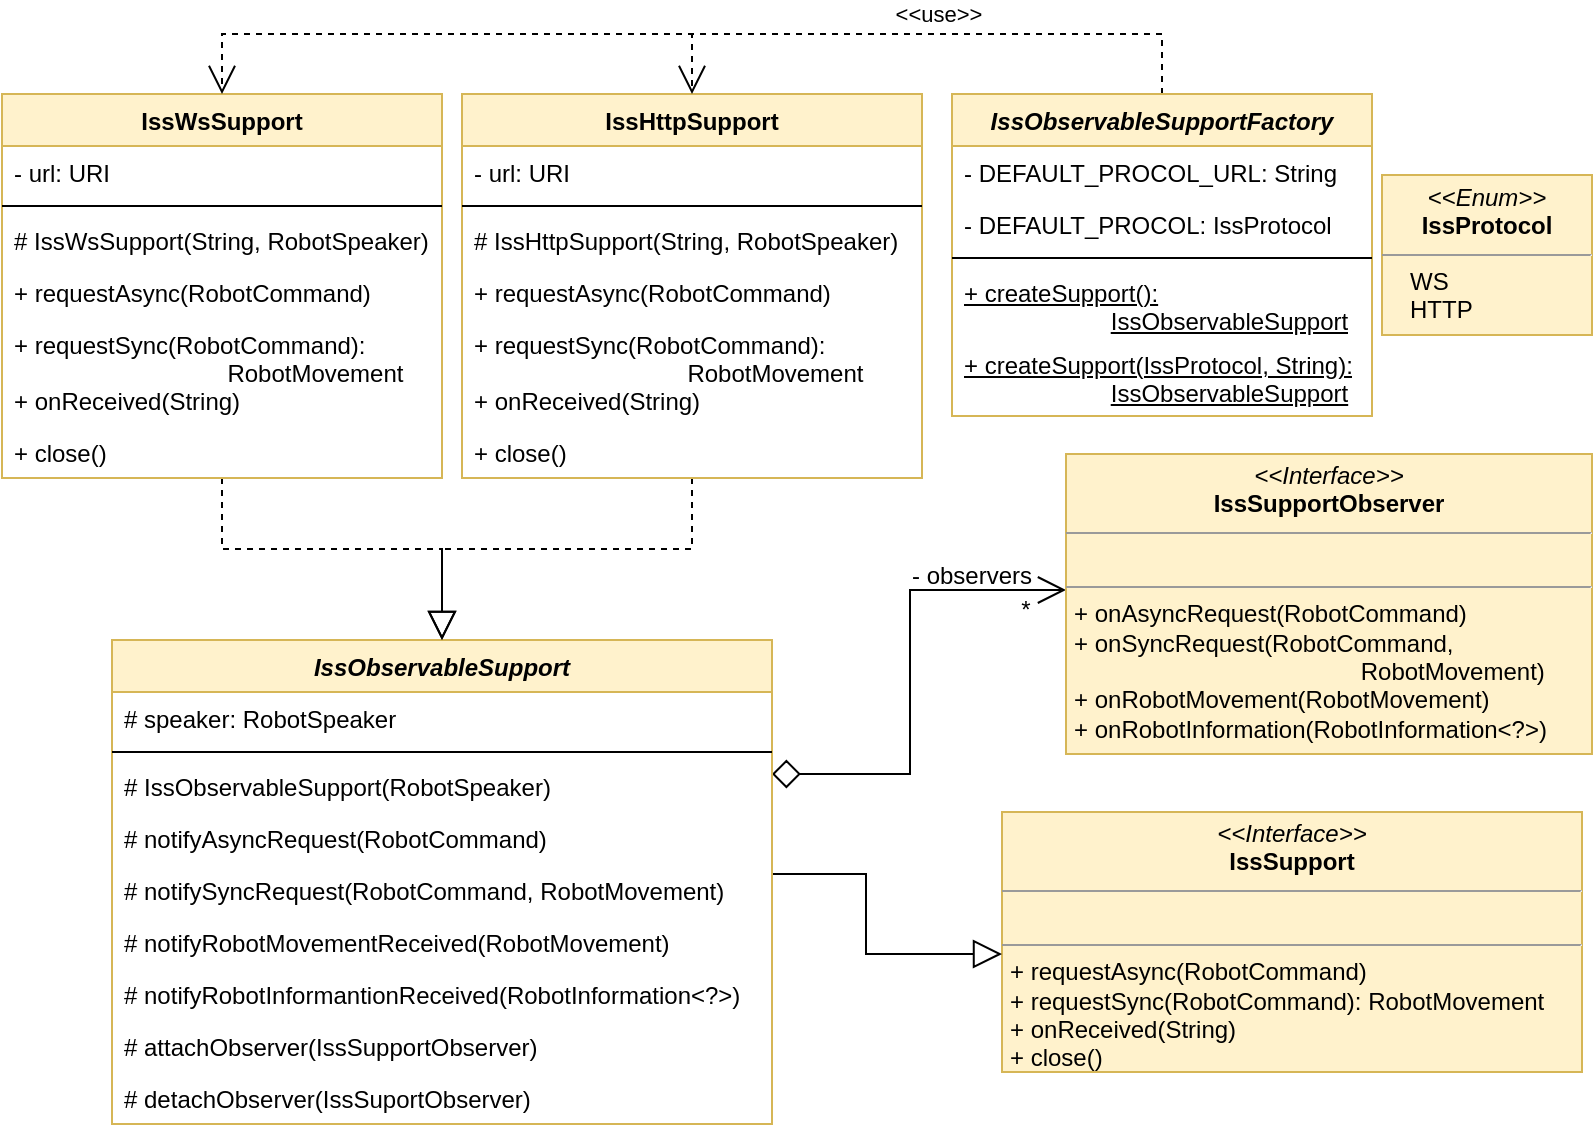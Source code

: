 <mxfile version="14.4.3" type="device"><diagram id="R_gUm4AxJf5KLOz__f7W" name="Pagina-1"><mxGraphModel dx="852" dy="494" grid="1" gridSize="10" guides="1" tooltips="1" connect="1" arrows="1" fold="1" page="1" pageScale="1" pageWidth="827" pageHeight="1169" math="0" shadow="0"><root><mxCell id="0"/><mxCell id="1" parent="0"/><mxCell id="rpMKEjfXMWmyA2QaYsnu-1" value="&lt;p style=&quot;margin: 0px ; margin-top: 4px ; text-align: center&quot;&gt;&lt;i&gt;&amp;lt;&amp;lt;Interface&amp;gt;&amp;gt;&lt;/i&gt;&lt;br&gt;&lt;b&gt;IssSupport&lt;/b&gt;&lt;/p&gt;&lt;hr size=&quot;1&quot;&gt;&lt;p style=&quot;margin: 0px ; margin-left: 4px&quot;&gt;&lt;br&gt;&lt;/p&gt;&lt;hr size=&quot;1&quot;&gt;&lt;p style=&quot;margin: 0px ; margin-left: 4px&quot;&gt;+ requestAsync(RobotCommand)&lt;/p&gt;&lt;p style=&quot;margin: 0px ; margin-left: 4px&quot;&gt;+ requestSync(RobotCommand): RobotMovement&lt;/p&gt;&lt;p style=&quot;margin: 0px ; margin-left: 4px&quot;&gt;+ onReceived(String)&lt;/p&gt;&lt;p style=&quot;margin: 0px ; margin-left: 4px&quot;&gt;+ close()&lt;/p&gt;" style="verticalAlign=top;align=left;overflow=fill;fontSize=12;fontFamily=Helvetica;html=1;fillColor=#fff2cc;strokeColor=#d6b656;" parent="1" vertex="1"><mxGeometry x="515" y="419" width="290" height="130" as="geometry"/></mxCell><mxCell id="rpMKEjfXMWmyA2QaYsnu-12" style="edgeStyle=orthogonalEdgeStyle;rounded=0;orthogonalLoop=1;jettySize=auto;html=1;endSize=12;endArrow=block;endFill=0;" parent="1" source="rpMKEjfXMWmyA2QaYsnu-3" target="rpMKEjfXMWmyA2QaYsnu-1" edge="1"><mxGeometry relative="1" as="geometry"><Array as="points"><mxPoint x="447" y="450"/><mxPoint x="447" y="490"/></Array></mxGeometry></mxCell><mxCell id="rpMKEjfXMWmyA2QaYsnu-33" style="edgeStyle=orthogonalEdgeStyle;rounded=0;orthogonalLoop=1;jettySize=auto;html=1;endArrow=open;endFill=0;endSize=12;startSize=12;startArrow=diamond;startFill=0;" parent="1" source="rpMKEjfXMWmyA2QaYsnu-3" target="rpMKEjfXMWmyA2QaYsnu-32" edge="1"><mxGeometry relative="1" as="geometry"><Array as="points"><mxPoint x="469" y="400"/><mxPoint x="469" y="308"/></Array></mxGeometry></mxCell><mxCell id="rpMKEjfXMWmyA2QaYsnu-3" value="IssObservableSupport" style="swimlane;fontStyle=3;align=center;verticalAlign=top;childLayout=stackLayout;horizontal=1;startSize=26;horizontalStack=0;resizeParent=1;resizeParentMax=0;resizeLast=0;collapsible=1;marginBottom=0;fillColor=#fff2cc;strokeColor=#d6b656;" parent="1" vertex="1"><mxGeometry x="70" y="333" width="330" height="242" as="geometry"/></mxCell><mxCell id="LuhcSX0JmYKnIqEp5u7v-9" value="# speaker: RobotSpeaker" style="text;strokeColor=none;fillColor=none;align=left;verticalAlign=top;spacingLeft=4;spacingRight=4;overflow=hidden;rotatable=0;points=[[0,0.5],[1,0.5]];portConstraint=eastwest;" parent="rpMKEjfXMWmyA2QaYsnu-3" vertex="1"><mxGeometry y="26" width="330" height="26" as="geometry"/></mxCell><mxCell id="rpMKEjfXMWmyA2QaYsnu-5" value="" style="line;strokeWidth=1;fillColor=none;align=left;verticalAlign=middle;spacingTop=-1;spacingLeft=3;spacingRight=3;rotatable=0;labelPosition=right;points=[];portConstraint=eastwest;" parent="rpMKEjfXMWmyA2QaYsnu-3" vertex="1"><mxGeometry y="52" width="330" height="8" as="geometry"/></mxCell><mxCell id="LuhcSX0JmYKnIqEp5u7v-4" value="# IssObservableSupport(RobotSpeaker)" style="text;strokeColor=none;fillColor=none;align=left;verticalAlign=top;spacingLeft=4;spacingRight=4;overflow=hidden;rotatable=0;points=[[0,0.5],[1,0.5]];portConstraint=eastwest;" parent="rpMKEjfXMWmyA2QaYsnu-3" vertex="1"><mxGeometry y="60" width="330" height="26" as="geometry"/></mxCell><mxCell id="rpMKEjfXMWmyA2QaYsnu-6" value="# notifyAsyncRequest(RobotCommand)" style="text;strokeColor=none;fillColor=none;align=left;verticalAlign=top;spacingLeft=4;spacingRight=4;overflow=hidden;rotatable=0;points=[[0,0.5],[1,0.5]];portConstraint=eastwest;" parent="rpMKEjfXMWmyA2QaYsnu-3" vertex="1"><mxGeometry y="86" width="330" height="26" as="geometry"/></mxCell><mxCell id="rpMKEjfXMWmyA2QaYsnu-7" value="# notifySyncRequest(RobotCommand, RobotMovement)" style="text;strokeColor=none;fillColor=none;align=left;verticalAlign=top;spacingLeft=4;spacingRight=4;overflow=hidden;rotatable=0;points=[[0,0.5],[1,0.5]];portConstraint=eastwest;" parent="rpMKEjfXMWmyA2QaYsnu-3" vertex="1"><mxGeometry y="112" width="330" height="26" as="geometry"/></mxCell><mxCell id="rpMKEjfXMWmyA2QaYsnu-8" value="# notifyRobotMovementReceived(RobotMovement)" style="text;strokeColor=none;fillColor=none;align=left;verticalAlign=top;spacingLeft=4;spacingRight=4;overflow=hidden;rotatable=0;points=[[0,0.5],[1,0.5]];portConstraint=eastwest;" parent="rpMKEjfXMWmyA2QaYsnu-3" vertex="1"><mxGeometry y="138" width="330" height="26" as="geometry"/></mxCell><mxCell id="rpMKEjfXMWmyA2QaYsnu-9" value="# notifyRobotInformantionReceived(RobotInformation&lt;?&gt;)" style="text;strokeColor=none;fillColor=none;align=left;verticalAlign=top;spacingLeft=4;spacingRight=4;overflow=hidden;rotatable=0;points=[[0,0.5],[1,0.5]];portConstraint=eastwest;" parent="rpMKEjfXMWmyA2QaYsnu-3" vertex="1"><mxGeometry y="164" width="330" height="26" as="geometry"/></mxCell><mxCell id="rpMKEjfXMWmyA2QaYsnu-10" value="# attachObserver(IssSupportObserver)" style="text;strokeColor=none;fillColor=none;align=left;verticalAlign=top;spacingLeft=4;spacingRight=4;overflow=hidden;rotatable=0;points=[[0,0.5],[1,0.5]];portConstraint=eastwest;" parent="rpMKEjfXMWmyA2QaYsnu-3" vertex="1"><mxGeometry y="190" width="330" height="26" as="geometry"/></mxCell><mxCell id="rpMKEjfXMWmyA2QaYsnu-11" value="# detachObserver(IssSuportObserver)" style="text;strokeColor=none;fillColor=none;align=left;verticalAlign=top;spacingLeft=4;spacingRight=4;overflow=hidden;rotatable=0;points=[[0,0.5],[1,0.5]];portConstraint=eastwest;" parent="rpMKEjfXMWmyA2QaYsnu-3" vertex="1"><mxGeometry y="216" width="330" height="26" as="geometry"/></mxCell><mxCell id="rpMKEjfXMWmyA2QaYsnu-22" style="edgeStyle=orthogonalEdgeStyle;rounded=0;orthogonalLoop=1;jettySize=auto;html=1;endArrow=block;endFill=0;endSize=12;dashed=1;" parent="1" source="rpMKEjfXMWmyA2QaYsnu-13" target="rpMKEjfXMWmyA2QaYsnu-3" edge="1"><mxGeometry relative="1" as="geometry"/></mxCell><mxCell id="rpMKEjfXMWmyA2QaYsnu-13" value="IssWsSupport" style="swimlane;fontStyle=1;align=center;verticalAlign=top;childLayout=stackLayout;horizontal=1;startSize=26;horizontalStack=0;resizeParent=1;resizeParentMax=0;resizeLast=0;collapsible=1;marginBottom=0;fillColor=#fff2cc;strokeColor=#d6b656;" parent="1" vertex="1"><mxGeometry x="15" y="60" width="220" height="192" as="geometry"/></mxCell><mxCell id="rpMKEjfXMWmyA2QaYsnu-14" value="- url: URI" style="text;strokeColor=none;fillColor=none;align=left;verticalAlign=top;spacingLeft=4;spacingRight=4;overflow=hidden;rotatable=0;points=[[0,0.5],[1,0.5]];portConstraint=eastwest;" parent="rpMKEjfXMWmyA2QaYsnu-13" vertex="1"><mxGeometry y="26" width="220" height="26" as="geometry"/></mxCell><mxCell id="rpMKEjfXMWmyA2QaYsnu-15" value="" style="line;strokeWidth=1;fillColor=none;align=left;verticalAlign=middle;spacingTop=-1;spacingLeft=3;spacingRight=3;rotatable=0;labelPosition=right;points=[];portConstraint=eastwest;" parent="rpMKEjfXMWmyA2QaYsnu-13" vertex="1"><mxGeometry y="52" width="220" height="8" as="geometry"/></mxCell><mxCell id="rpMKEjfXMWmyA2QaYsnu-18" value="# IssWsSupport(String, RobotSpeaker)" style="text;strokeColor=none;fillColor=none;align=left;verticalAlign=top;spacingLeft=4;spacingRight=4;overflow=hidden;rotatable=0;points=[[0,0.5],[1,0.5]];portConstraint=eastwest;" parent="rpMKEjfXMWmyA2QaYsnu-13" vertex="1"><mxGeometry y="60" width="220" height="26" as="geometry"/></mxCell><mxCell id="rpMKEjfXMWmyA2QaYsnu-19" value="+ requestAsync(RobotCommand)" style="text;strokeColor=none;fillColor=none;align=left;verticalAlign=top;spacingLeft=4;spacingRight=4;overflow=hidden;rotatable=0;points=[[0,0.5],[1,0.5]];portConstraint=eastwest;" parent="rpMKEjfXMWmyA2QaYsnu-13" vertex="1"><mxGeometry y="86" width="220" height="26" as="geometry"/></mxCell><mxCell id="rpMKEjfXMWmyA2QaYsnu-31" value="+ requestSync(RobotCommand):&#10;                                RobotMovement" style="text;strokeColor=none;fillColor=none;align=left;verticalAlign=top;spacingLeft=4;spacingRight=4;overflow=hidden;rotatable=0;points=[[0,0.5],[1,0.5]];portConstraint=eastwest;" parent="rpMKEjfXMWmyA2QaYsnu-13" vertex="1"><mxGeometry y="112" width="220" height="28" as="geometry"/></mxCell><mxCell id="rpMKEjfXMWmyA2QaYsnu-21" value="+ onReceived(String)" style="text;strokeColor=none;fillColor=none;align=left;verticalAlign=top;spacingLeft=4;spacingRight=4;overflow=hidden;rotatable=0;points=[[0,0.5],[1,0.5]];portConstraint=eastwest;" parent="rpMKEjfXMWmyA2QaYsnu-13" vertex="1"><mxGeometry y="140" width="220" height="26" as="geometry"/></mxCell><mxCell id="LuhcSX0JmYKnIqEp5u7v-7" value="+ close()" style="text;strokeColor=none;fillColor=none;align=left;verticalAlign=top;spacingLeft=4;spacingRight=4;overflow=hidden;rotatable=0;points=[[0,0.5],[1,0.5]];portConstraint=eastwest;" parent="rpMKEjfXMWmyA2QaYsnu-13" vertex="1"><mxGeometry y="166" width="220" height="26" as="geometry"/></mxCell><mxCell id="rpMKEjfXMWmyA2QaYsnu-30" style="edgeStyle=orthogonalEdgeStyle;rounded=0;orthogonalLoop=1;jettySize=auto;html=1;dashed=1;endArrow=block;endFill=0;endSize=12;" parent="1" source="rpMKEjfXMWmyA2QaYsnu-23" target="rpMKEjfXMWmyA2QaYsnu-3" edge="1"><mxGeometry relative="1" as="geometry"/></mxCell><mxCell id="rpMKEjfXMWmyA2QaYsnu-23" value="IssHttpSupport" style="swimlane;fontStyle=1;align=center;verticalAlign=top;childLayout=stackLayout;horizontal=1;startSize=26;horizontalStack=0;resizeParent=1;resizeParentMax=0;resizeLast=0;collapsible=1;marginBottom=0;fillColor=#fff2cc;strokeColor=#d6b656;" parent="1" vertex="1"><mxGeometry x="245" y="60" width="230" height="192" as="geometry"/></mxCell><mxCell id="rpMKEjfXMWmyA2QaYsnu-24" value="- url: URI" style="text;strokeColor=none;fillColor=none;align=left;verticalAlign=top;spacingLeft=4;spacingRight=4;overflow=hidden;rotatable=0;points=[[0,0.5],[1,0.5]];portConstraint=eastwest;" parent="rpMKEjfXMWmyA2QaYsnu-23" vertex="1"><mxGeometry y="26" width="230" height="26" as="geometry"/></mxCell><mxCell id="rpMKEjfXMWmyA2QaYsnu-25" value="" style="line;strokeWidth=1;fillColor=none;align=left;verticalAlign=middle;spacingTop=-1;spacingLeft=3;spacingRight=3;rotatable=0;labelPosition=right;points=[];portConstraint=eastwest;" parent="rpMKEjfXMWmyA2QaYsnu-23" vertex="1"><mxGeometry y="52" width="230" height="8" as="geometry"/></mxCell><mxCell id="rpMKEjfXMWmyA2QaYsnu-26" value="# IssHttpSupport(String, RobotSpeaker)" style="text;strokeColor=none;fillColor=none;align=left;verticalAlign=top;spacingLeft=4;spacingRight=4;overflow=hidden;rotatable=0;points=[[0,0.5],[1,0.5]];portConstraint=eastwest;" parent="rpMKEjfXMWmyA2QaYsnu-23" vertex="1"><mxGeometry y="60" width="230" height="26" as="geometry"/></mxCell><mxCell id="rpMKEjfXMWmyA2QaYsnu-27" value="+ requestAsync(RobotCommand)" style="text;strokeColor=none;fillColor=none;align=left;verticalAlign=top;spacingLeft=4;spacingRight=4;overflow=hidden;rotatable=0;points=[[0,0.5],[1,0.5]];portConstraint=eastwest;" parent="rpMKEjfXMWmyA2QaYsnu-23" vertex="1"><mxGeometry y="86" width="230" height="26" as="geometry"/></mxCell><mxCell id="rpMKEjfXMWmyA2QaYsnu-28" value="+ requestSync(RobotCommand):&#10;                                RobotMovement" style="text;strokeColor=none;fillColor=none;align=left;verticalAlign=top;spacingLeft=4;spacingRight=4;overflow=hidden;rotatable=0;points=[[0,0.5],[1,0.5]];portConstraint=eastwest;" parent="rpMKEjfXMWmyA2QaYsnu-23" vertex="1"><mxGeometry y="112" width="230" height="28" as="geometry"/></mxCell><mxCell id="rpMKEjfXMWmyA2QaYsnu-29" value="+ onReceived(String)" style="text;strokeColor=none;fillColor=none;align=left;verticalAlign=top;spacingLeft=4;spacingRight=4;overflow=hidden;rotatable=0;points=[[0,0.5],[1,0.5]];portConstraint=eastwest;" parent="rpMKEjfXMWmyA2QaYsnu-23" vertex="1"><mxGeometry y="140" width="230" height="26" as="geometry"/></mxCell><mxCell id="LuhcSX0JmYKnIqEp5u7v-8" value="+ close()" style="text;strokeColor=none;fillColor=none;align=left;verticalAlign=top;spacingLeft=4;spacingRight=4;overflow=hidden;rotatable=0;points=[[0,0.5],[1,0.5]];portConstraint=eastwest;" parent="rpMKEjfXMWmyA2QaYsnu-23" vertex="1"><mxGeometry y="166" width="230" height="26" as="geometry"/></mxCell><mxCell id="rpMKEjfXMWmyA2QaYsnu-32" value="&lt;p style=&quot;margin: 0px ; margin-top: 4px ; text-align: center&quot;&gt;&lt;i&gt;&amp;lt;&amp;lt;Interface&amp;gt;&amp;gt;&lt;/i&gt;&lt;br&gt;&lt;b&gt;IssSupportObserver&lt;/b&gt;&lt;/p&gt;&lt;hr size=&quot;1&quot;&gt;&lt;p style=&quot;margin: 0px ; margin-left: 4px&quot;&gt;&lt;br&gt;&lt;/p&gt;&lt;hr size=&quot;1&quot;&gt;&lt;p style=&quot;margin: 0px ; margin-left: 4px&quot;&gt;+ onAsyncRequest(RobotCommand)&lt;/p&gt;&lt;p style=&quot;margin: 0px ; margin-left: 4px&quot;&gt;+ onSyncRequest(RobotCommand,&lt;/p&gt;&lt;p style=&quot;margin: 0px ; margin-left: 4px&quot;&gt;&amp;nbsp; &amp;nbsp; &amp;nbsp; &amp;nbsp; &amp;nbsp; &amp;nbsp; &amp;nbsp; &amp;nbsp; &amp;nbsp; &amp;nbsp; &amp;nbsp; &amp;nbsp; &amp;nbsp; &amp;nbsp; &amp;nbsp; &amp;nbsp; &amp;nbsp; &amp;nbsp; &amp;nbsp; &amp;nbsp; &amp;nbsp; &amp;nbsp;RobotMovement)&lt;/p&gt;&lt;p style=&quot;margin: 0px ; margin-left: 4px&quot;&gt;+ onRobotMovement(RobotMovement)&lt;/p&gt;&lt;p style=&quot;margin: 0px ; margin-left: 4px&quot;&gt;+ onRobotInformation(RobotInformation&amp;lt;?&amp;gt;)&lt;/p&gt;" style="verticalAlign=top;align=left;overflow=fill;fontSize=12;fontFamily=Helvetica;html=1;fillColor=#fff2cc;strokeColor=#d6b656;" parent="1" vertex="1"><mxGeometry x="547" y="240" width="263" height="150" as="geometry"/></mxCell><mxCell id="rpMKEjfXMWmyA2QaYsnu-34" value="- observers" style="text;html=1;strokeColor=none;fillColor=none;align=center;verticalAlign=middle;whiteSpace=wrap;rounded=0;" parent="1" vertex="1"><mxGeometry x="440" y="290.5" width="120" height="20" as="geometry"/></mxCell><mxCell id="rpMKEjfXMWmyA2QaYsnu-35" value="*" style="text;html=1;strokeColor=none;fillColor=none;align=center;verticalAlign=middle;whiteSpace=wrap;rounded=0;" parent="1" vertex="1"><mxGeometry x="507" y="307.5" width="40" height="20" as="geometry"/></mxCell><mxCell id="rpMKEjfXMWmyA2QaYsnu-38" style="edgeStyle=orthogonalEdgeStyle;rounded=0;orthogonalLoop=1;jettySize=auto;html=1;entryX=0.5;entryY=0;entryDx=0;entryDy=0;startArrow=none;startFill=0;startSize=12;endArrow=open;endFill=0;endSize=12;dashed=1;" parent="1" target="rpMKEjfXMWmyA2QaYsnu-13" edge="1"><mxGeometry relative="1" as="geometry"><Array as="points"><mxPoint x="595" y="30"/><mxPoint x="125" y="30"/></Array><mxPoint x="595" y="60" as="sourcePoint"/></mxGeometry></mxCell><mxCell id="rpMKEjfXMWmyA2QaYsnu-37" value="&lt;p style=&quot;margin: 0px ; margin-top: 4px ; text-align: center&quot;&gt;&lt;i&gt;&amp;lt;&amp;lt;Enum&amp;gt;&amp;gt;&lt;/i&gt;&lt;br&gt;&lt;b&gt;IssProtocol&lt;/b&gt;&lt;/p&gt;&lt;hr size=&quot;1&quot;&gt;&lt;p style=&quot;margin: 0px ; margin-left: 4px&quot;&gt;&amp;nbsp; &amp;nbsp;WS&lt;/p&gt;&lt;p style=&quot;margin: 0px ; margin-left: 4px&quot;&gt;&amp;nbsp; &amp;nbsp;HTTP&lt;/p&gt;" style="verticalAlign=top;align=left;overflow=fill;fontSize=12;fontFamily=Helvetica;html=1;fillColor=#fff2cc;strokeColor=#d6b656;" parent="1" vertex="1"><mxGeometry x="705" y="100.5" width="105" height="80" as="geometry"/></mxCell><mxCell id="rpMKEjfXMWmyA2QaYsnu-40" value="&amp;lt;&amp;lt;use&amp;gt;&amp;gt;" style="edgeStyle=orthogonalEdgeStyle;rounded=0;orthogonalLoop=1;jettySize=auto;html=1;entryX=0.5;entryY=0;entryDx=0;entryDy=0;dashed=1;startArrow=none;startFill=0;startSize=12;endArrow=open;endFill=0;endSize=12;labelBackgroundColor=none;" parent="1" target="rpMKEjfXMWmyA2QaYsnu-23" edge="1"><mxGeometry x="-0.034" y="-10" relative="1" as="geometry"><Array as="points"><mxPoint x="595" y="30"/><mxPoint x="360" y="30"/></Array><mxPoint as="offset"/><mxPoint x="595" y="60" as="sourcePoint"/></mxGeometry></mxCell><mxCell id="LuhcSX0JmYKnIqEp5u7v-11" value="IssObservableSupportFactory" style="swimlane;fontStyle=3;align=center;verticalAlign=top;childLayout=stackLayout;horizontal=1;startSize=26;horizontalStack=0;resizeParent=1;resizeParentMax=0;resizeLast=0;collapsible=1;marginBottom=0;fillColor=#fff2cc;strokeColor=#d6b656;" parent="1" vertex="1"><mxGeometry x="490" y="60" width="210" height="161" as="geometry"/></mxCell><mxCell id="LuhcSX0JmYKnIqEp5u7v-12" value="- DEFAULT_PROCOL_URL: String" style="text;strokeColor=none;fillColor=none;align=left;verticalAlign=top;spacingLeft=4;spacingRight=4;overflow=hidden;rotatable=0;points=[[0,0.5],[1,0.5]];portConstraint=eastwest;" parent="LuhcSX0JmYKnIqEp5u7v-11" vertex="1"><mxGeometry y="26" width="210" height="26" as="geometry"/></mxCell><mxCell id="LuhcSX0JmYKnIqEp5u7v-19" value="- DEFAULT_PROCOL: IssProtocol" style="text;strokeColor=none;fillColor=none;align=left;verticalAlign=top;spacingLeft=4;spacingRight=4;overflow=hidden;rotatable=0;points=[[0,0.5],[1,0.5]];portConstraint=eastwest;" parent="LuhcSX0JmYKnIqEp5u7v-11" vertex="1"><mxGeometry y="52" width="210" height="26" as="geometry"/></mxCell><mxCell id="LuhcSX0JmYKnIqEp5u7v-13" value="" style="line;strokeWidth=1;fillColor=none;align=left;verticalAlign=middle;spacingTop=-1;spacingLeft=3;spacingRight=3;rotatable=0;labelPosition=right;points=[];portConstraint=eastwest;" parent="LuhcSX0JmYKnIqEp5u7v-11" vertex="1"><mxGeometry y="78" width="210" height="8" as="geometry"/></mxCell><mxCell id="LuhcSX0JmYKnIqEp5u7v-20" value="&lt;u&gt;+ createSupport():&lt;/u&gt;&lt;br&gt;&amp;nbsp; &amp;nbsp; &amp;nbsp; &amp;nbsp; &amp;nbsp; &amp;nbsp; &amp;nbsp; &amp;nbsp; &amp;nbsp; &amp;nbsp; &amp;nbsp; &lt;u&gt;IssObservableSupport&lt;/u&gt;" style="text;strokeColor=none;fillColor=none;align=left;verticalAlign=top;spacingLeft=4;spacingRight=4;overflow=hidden;rotatable=0;points=[[0,0.5],[1,0.5]];portConstraint=eastwest;fontStyle=0;whiteSpace=wrap;html=1;" parent="LuhcSX0JmYKnIqEp5u7v-11" vertex="1"><mxGeometry y="86" width="210" height="36" as="geometry"/></mxCell><mxCell id="LuhcSX0JmYKnIqEp5u7v-17" value="&lt;u&gt;+ createSupport(IssProtocol, String):&lt;/u&gt;&lt;br&gt;&amp;nbsp; &amp;nbsp; &amp;nbsp; &amp;nbsp; &amp;nbsp; &amp;nbsp; &amp;nbsp; &amp;nbsp; &amp;nbsp; &amp;nbsp; &amp;nbsp; &lt;u&gt;IssObservableSupport&lt;/u&gt;" style="text;strokeColor=none;fillColor=none;align=left;verticalAlign=top;spacingLeft=4;spacingRight=4;overflow=hidden;rotatable=0;points=[[0,0.5],[1,0.5]];portConstraint=eastwest;fontStyle=0;whiteSpace=wrap;html=1;" parent="LuhcSX0JmYKnIqEp5u7v-11" vertex="1"><mxGeometry y="122" width="210" height="39" as="geometry"/></mxCell></root></mxGraphModel></diagram></mxfile>